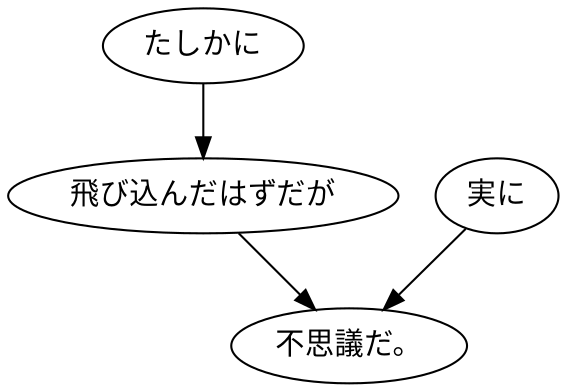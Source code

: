 digraph graph1143 {
	node0 [label="たしかに"];
	node1 [label="飛び込んだはずだが"];
	node2 [label="実に"];
	node3 [label="不思議だ。"];
	node0 -> node1;
	node1 -> node3;
	node2 -> node3;
}
